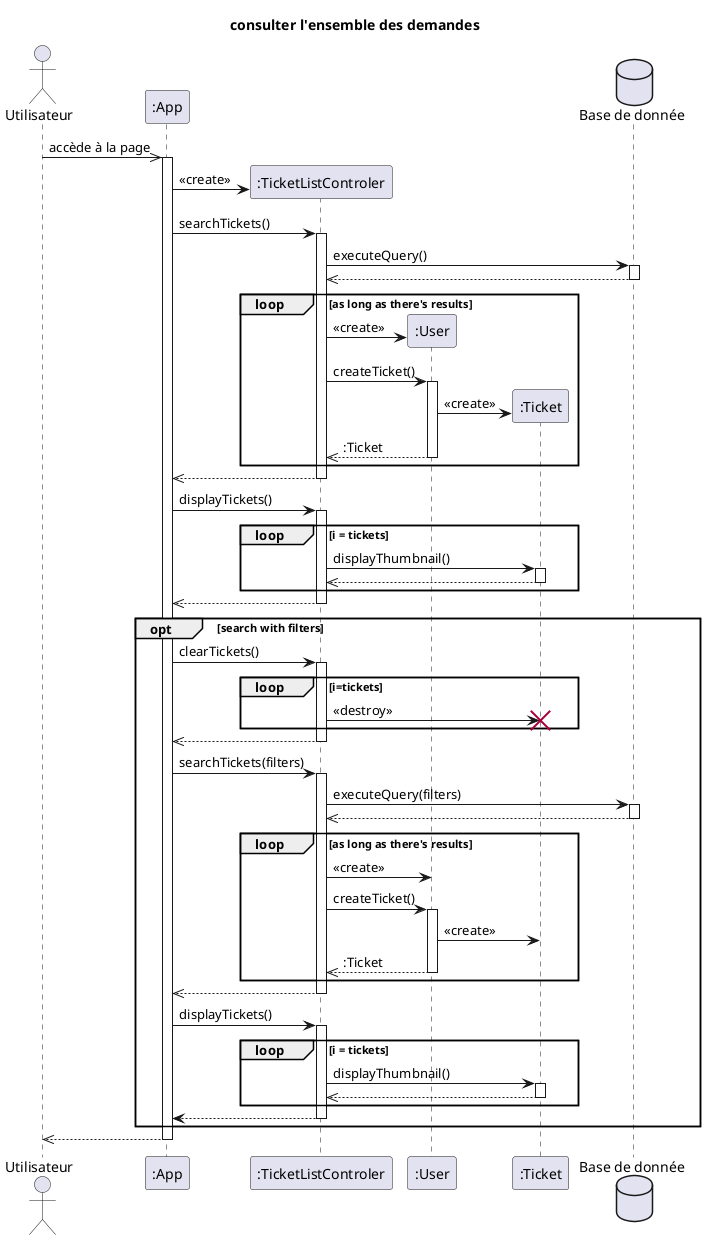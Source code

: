 @startuml consulter l'ensemble des demandes
title consulter l'ensemble des demandes

actor client as "Utilisateur" order 1 
participant app as ":App" order 2 
database bdd as "Base de donnée"  order 6

client ->> app :accède à la page 
activate app
create tlc as ":TicketListControler" order 3
app -> tlc : <<create>>

app -> tlc : searchTickets() 
activate tlc
tlc -> bdd : executeQuery()
activate bdd
tlc <<-- bdd
deactivate bdd

loop as long as there's results
    create user as ":User" order 4
    tlc -> user : <<create>>
    tlc -> user : createTicket()
    activate user
    create ticket as ":Ticket" order 5
    user -> ticket : <<create>>
    tlc <<-- user : :Ticket
    deactivate user
end
app <<-- tlc
deactivate tlc

app -> tlc : displayTickets()
activate tlc

loop i = tickets
tlc -> ticket : displayThumbnail()
activate ticket
tlc <<-- ticket: 
deactivate ticket
end


app <<-- tlc
deactivate tlc

opt search with filters
    app -> tlc: clearTickets()
    activate tlc
    loop i=tickets
        tlc -> ticket: <<destroy>>
        destroy ticket
    end
    app <<-- tlc
    deactivate tlc

    app -> tlc : searchTickets(filters) 
    activate tlc
    tlc -> bdd : executeQuery(filters)
    activate bdd
    tlc <<-- bdd
    deactivate bdd

    loop as long as there's results
        create user as ":User" order 4
        tlc -> user : <<create>>
        tlc -> user : createTicket()
        activate user
        create ticket as ":Ticket" order 5
        user -> ticket : <<create>>
        tlc <<-- user : :Ticket
        deactivate user
    end
    app <<-- tlc
    deactivate tlc

    app -> tlc : displayTickets()
    activate tlc
    loop i = tickets
        tlc -> ticket : displayThumbnail()
        activate ticket
        tlc <<-- ticket: 
        deactivate ticket
    end
    
    app <-- tlc
    deactivate tlc
end
client <<-- app
deactivate app

@enduml